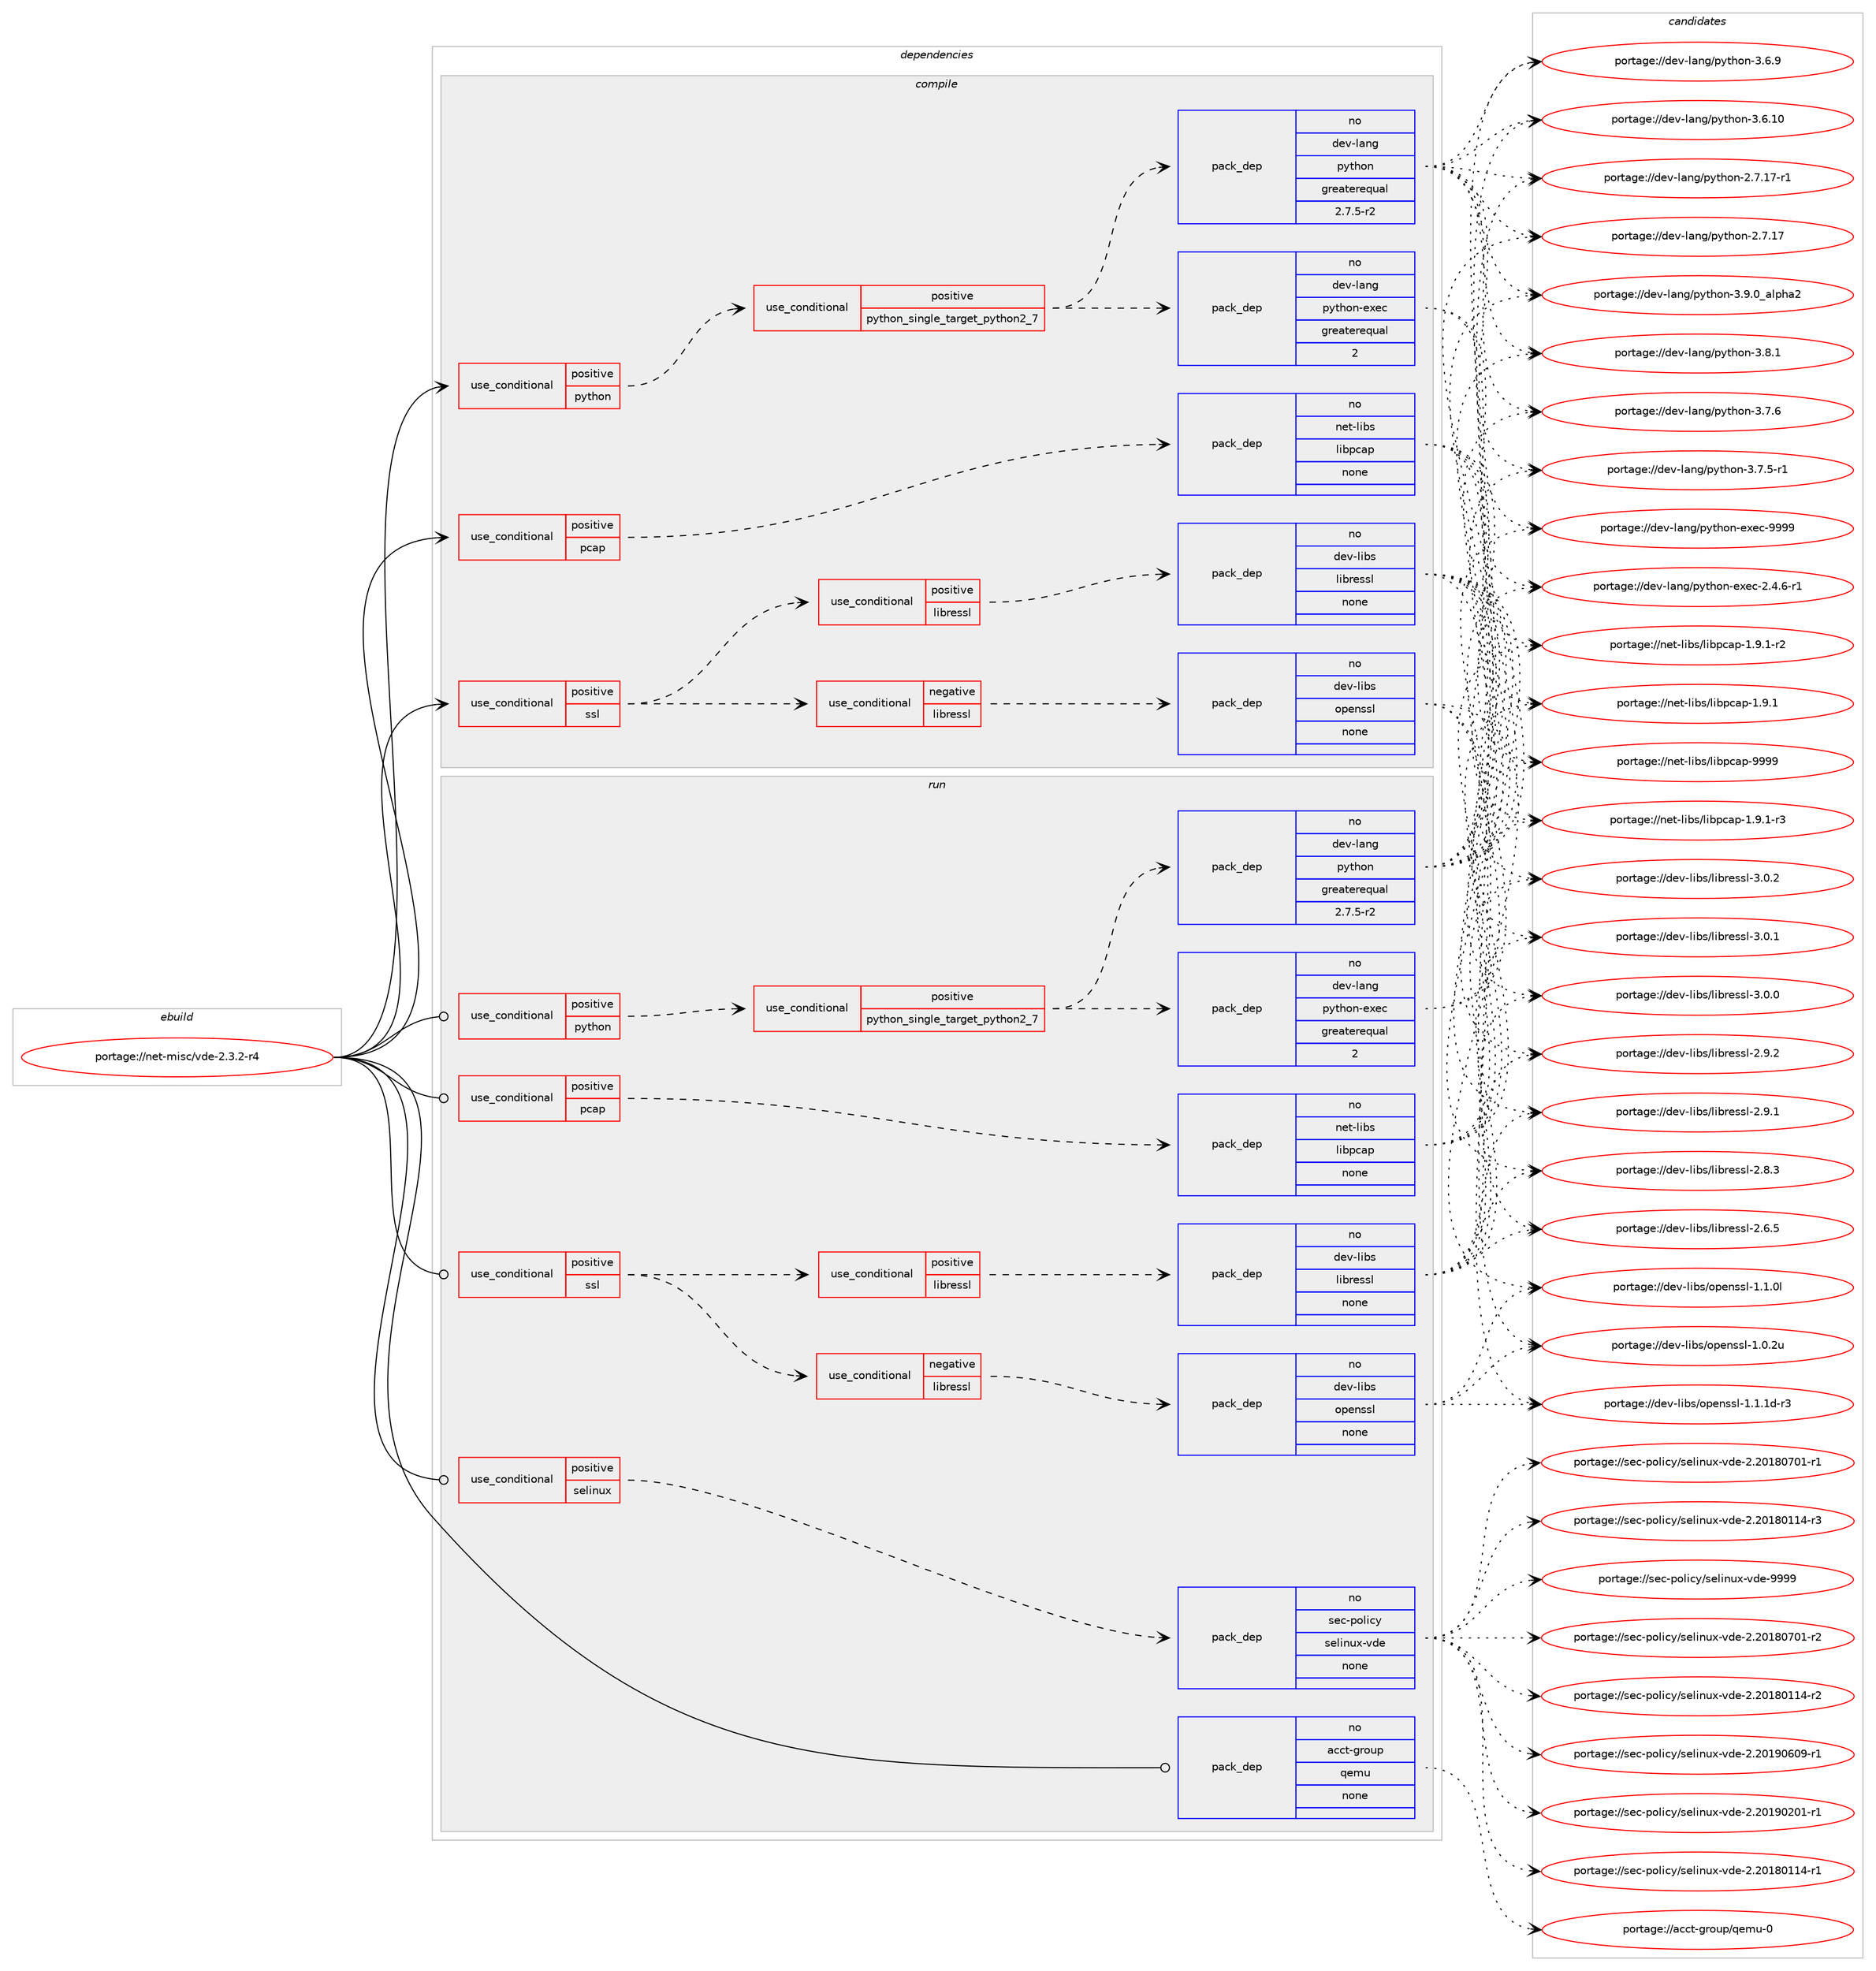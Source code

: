 digraph prolog {

# *************
# Graph options
# *************

newrank=true;
concentrate=true;
compound=true;
graph [rankdir=LR,fontname=Helvetica,fontsize=10,ranksep=1.5];#, ranksep=2.5, nodesep=0.2];
edge  [arrowhead=vee];
node  [fontname=Helvetica,fontsize=10];

# **********
# The ebuild
# **********

subgraph cluster_leftcol {
color=gray;
rank=same;
label=<<i>ebuild</i>>;
id [label="portage://net-misc/vde-2.3.2-r4", color=red, width=4, href="../net-misc/vde-2.3.2-r4.svg"];
}

# ****************
# The dependencies
# ****************

subgraph cluster_midcol {
color=gray;
label=<<i>dependencies</i>>;
subgraph cluster_compile {
fillcolor="#eeeeee";
style=filled;
label=<<i>compile</i>>;
subgraph cond23903 {
dependency117201 [label=<<TABLE BORDER="0" CELLBORDER="1" CELLSPACING="0" CELLPADDING="4"><TR><TD ROWSPAN="3" CELLPADDING="10">use_conditional</TD></TR><TR><TD>positive</TD></TR><TR><TD>pcap</TD></TR></TABLE>>, shape=none, color=red];
subgraph pack91326 {
dependency117202 [label=<<TABLE BORDER="0" CELLBORDER="1" CELLSPACING="0" CELLPADDING="4" WIDTH="220"><TR><TD ROWSPAN="6" CELLPADDING="30">pack_dep</TD></TR><TR><TD WIDTH="110">no</TD></TR><TR><TD>net-libs</TD></TR><TR><TD>libpcap</TD></TR><TR><TD>none</TD></TR><TR><TD></TD></TR></TABLE>>, shape=none, color=blue];
}
dependency117201:e -> dependency117202:w [weight=20,style="dashed",arrowhead="vee"];
}
id:e -> dependency117201:w [weight=20,style="solid",arrowhead="vee"];
subgraph cond23904 {
dependency117203 [label=<<TABLE BORDER="0" CELLBORDER="1" CELLSPACING="0" CELLPADDING="4"><TR><TD ROWSPAN="3" CELLPADDING="10">use_conditional</TD></TR><TR><TD>positive</TD></TR><TR><TD>python</TD></TR></TABLE>>, shape=none, color=red];
subgraph cond23905 {
dependency117204 [label=<<TABLE BORDER="0" CELLBORDER="1" CELLSPACING="0" CELLPADDING="4"><TR><TD ROWSPAN="3" CELLPADDING="10">use_conditional</TD></TR><TR><TD>positive</TD></TR><TR><TD>python_single_target_python2_7</TD></TR></TABLE>>, shape=none, color=red];
subgraph pack91327 {
dependency117205 [label=<<TABLE BORDER="0" CELLBORDER="1" CELLSPACING="0" CELLPADDING="4" WIDTH="220"><TR><TD ROWSPAN="6" CELLPADDING="30">pack_dep</TD></TR><TR><TD WIDTH="110">no</TD></TR><TR><TD>dev-lang</TD></TR><TR><TD>python</TD></TR><TR><TD>greaterequal</TD></TR><TR><TD>2.7.5-r2</TD></TR></TABLE>>, shape=none, color=blue];
}
dependency117204:e -> dependency117205:w [weight=20,style="dashed",arrowhead="vee"];
subgraph pack91328 {
dependency117206 [label=<<TABLE BORDER="0" CELLBORDER="1" CELLSPACING="0" CELLPADDING="4" WIDTH="220"><TR><TD ROWSPAN="6" CELLPADDING="30">pack_dep</TD></TR><TR><TD WIDTH="110">no</TD></TR><TR><TD>dev-lang</TD></TR><TR><TD>python-exec</TD></TR><TR><TD>greaterequal</TD></TR><TR><TD>2</TD></TR></TABLE>>, shape=none, color=blue];
}
dependency117204:e -> dependency117206:w [weight=20,style="dashed",arrowhead="vee"];
}
dependency117203:e -> dependency117204:w [weight=20,style="dashed",arrowhead="vee"];
}
id:e -> dependency117203:w [weight=20,style="solid",arrowhead="vee"];
subgraph cond23906 {
dependency117207 [label=<<TABLE BORDER="0" CELLBORDER="1" CELLSPACING="0" CELLPADDING="4"><TR><TD ROWSPAN="3" CELLPADDING="10">use_conditional</TD></TR><TR><TD>positive</TD></TR><TR><TD>ssl</TD></TR></TABLE>>, shape=none, color=red];
subgraph cond23907 {
dependency117208 [label=<<TABLE BORDER="0" CELLBORDER="1" CELLSPACING="0" CELLPADDING="4"><TR><TD ROWSPAN="3" CELLPADDING="10">use_conditional</TD></TR><TR><TD>negative</TD></TR><TR><TD>libressl</TD></TR></TABLE>>, shape=none, color=red];
subgraph pack91329 {
dependency117209 [label=<<TABLE BORDER="0" CELLBORDER="1" CELLSPACING="0" CELLPADDING="4" WIDTH="220"><TR><TD ROWSPAN="6" CELLPADDING="30">pack_dep</TD></TR><TR><TD WIDTH="110">no</TD></TR><TR><TD>dev-libs</TD></TR><TR><TD>openssl</TD></TR><TR><TD>none</TD></TR><TR><TD></TD></TR></TABLE>>, shape=none, color=blue];
}
dependency117208:e -> dependency117209:w [weight=20,style="dashed",arrowhead="vee"];
}
dependency117207:e -> dependency117208:w [weight=20,style="dashed",arrowhead="vee"];
subgraph cond23908 {
dependency117210 [label=<<TABLE BORDER="0" CELLBORDER="1" CELLSPACING="0" CELLPADDING="4"><TR><TD ROWSPAN="3" CELLPADDING="10">use_conditional</TD></TR><TR><TD>positive</TD></TR><TR><TD>libressl</TD></TR></TABLE>>, shape=none, color=red];
subgraph pack91330 {
dependency117211 [label=<<TABLE BORDER="0" CELLBORDER="1" CELLSPACING="0" CELLPADDING="4" WIDTH="220"><TR><TD ROWSPAN="6" CELLPADDING="30">pack_dep</TD></TR><TR><TD WIDTH="110">no</TD></TR><TR><TD>dev-libs</TD></TR><TR><TD>libressl</TD></TR><TR><TD>none</TD></TR><TR><TD></TD></TR></TABLE>>, shape=none, color=blue];
}
dependency117210:e -> dependency117211:w [weight=20,style="dashed",arrowhead="vee"];
}
dependency117207:e -> dependency117210:w [weight=20,style="dashed",arrowhead="vee"];
}
id:e -> dependency117207:w [weight=20,style="solid",arrowhead="vee"];
}
subgraph cluster_compileandrun {
fillcolor="#eeeeee";
style=filled;
label=<<i>compile and run</i>>;
}
subgraph cluster_run {
fillcolor="#eeeeee";
style=filled;
label=<<i>run</i>>;
subgraph cond23909 {
dependency117212 [label=<<TABLE BORDER="0" CELLBORDER="1" CELLSPACING="0" CELLPADDING="4"><TR><TD ROWSPAN="3" CELLPADDING="10">use_conditional</TD></TR><TR><TD>positive</TD></TR><TR><TD>pcap</TD></TR></TABLE>>, shape=none, color=red];
subgraph pack91331 {
dependency117213 [label=<<TABLE BORDER="0" CELLBORDER="1" CELLSPACING="0" CELLPADDING="4" WIDTH="220"><TR><TD ROWSPAN="6" CELLPADDING="30">pack_dep</TD></TR><TR><TD WIDTH="110">no</TD></TR><TR><TD>net-libs</TD></TR><TR><TD>libpcap</TD></TR><TR><TD>none</TD></TR><TR><TD></TD></TR></TABLE>>, shape=none, color=blue];
}
dependency117212:e -> dependency117213:w [weight=20,style="dashed",arrowhead="vee"];
}
id:e -> dependency117212:w [weight=20,style="solid",arrowhead="odot"];
subgraph cond23910 {
dependency117214 [label=<<TABLE BORDER="0" CELLBORDER="1" CELLSPACING="0" CELLPADDING="4"><TR><TD ROWSPAN="3" CELLPADDING="10">use_conditional</TD></TR><TR><TD>positive</TD></TR><TR><TD>python</TD></TR></TABLE>>, shape=none, color=red];
subgraph cond23911 {
dependency117215 [label=<<TABLE BORDER="0" CELLBORDER="1" CELLSPACING="0" CELLPADDING="4"><TR><TD ROWSPAN="3" CELLPADDING="10">use_conditional</TD></TR><TR><TD>positive</TD></TR><TR><TD>python_single_target_python2_7</TD></TR></TABLE>>, shape=none, color=red];
subgraph pack91332 {
dependency117216 [label=<<TABLE BORDER="0" CELLBORDER="1" CELLSPACING="0" CELLPADDING="4" WIDTH="220"><TR><TD ROWSPAN="6" CELLPADDING="30">pack_dep</TD></TR><TR><TD WIDTH="110">no</TD></TR><TR><TD>dev-lang</TD></TR><TR><TD>python</TD></TR><TR><TD>greaterequal</TD></TR><TR><TD>2.7.5-r2</TD></TR></TABLE>>, shape=none, color=blue];
}
dependency117215:e -> dependency117216:w [weight=20,style="dashed",arrowhead="vee"];
subgraph pack91333 {
dependency117217 [label=<<TABLE BORDER="0" CELLBORDER="1" CELLSPACING="0" CELLPADDING="4" WIDTH="220"><TR><TD ROWSPAN="6" CELLPADDING="30">pack_dep</TD></TR><TR><TD WIDTH="110">no</TD></TR><TR><TD>dev-lang</TD></TR><TR><TD>python-exec</TD></TR><TR><TD>greaterequal</TD></TR><TR><TD>2</TD></TR></TABLE>>, shape=none, color=blue];
}
dependency117215:e -> dependency117217:w [weight=20,style="dashed",arrowhead="vee"];
}
dependency117214:e -> dependency117215:w [weight=20,style="dashed",arrowhead="vee"];
}
id:e -> dependency117214:w [weight=20,style="solid",arrowhead="odot"];
subgraph cond23912 {
dependency117218 [label=<<TABLE BORDER="0" CELLBORDER="1" CELLSPACING="0" CELLPADDING="4"><TR><TD ROWSPAN="3" CELLPADDING="10">use_conditional</TD></TR><TR><TD>positive</TD></TR><TR><TD>selinux</TD></TR></TABLE>>, shape=none, color=red];
subgraph pack91334 {
dependency117219 [label=<<TABLE BORDER="0" CELLBORDER="1" CELLSPACING="0" CELLPADDING="4" WIDTH="220"><TR><TD ROWSPAN="6" CELLPADDING="30">pack_dep</TD></TR><TR><TD WIDTH="110">no</TD></TR><TR><TD>sec-policy</TD></TR><TR><TD>selinux-vde</TD></TR><TR><TD>none</TD></TR><TR><TD></TD></TR></TABLE>>, shape=none, color=blue];
}
dependency117218:e -> dependency117219:w [weight=20,style="dashed",arrowhead="vee"];
}
id:e -> dependency117218:w [weight=20,style="solid",arrowhead="odot"];
subgraph cond23913 {
dependency117220 [label=<<TABLE BORDER="0" CELLBORDER="1" CELLSPACING="0" CELLPADDING="4"><TR><TD ROWSPAN="3" CELLPADDING="10">use_conditional</TD></TR><TR><TD>positive</TD></TR><TR><TD>ssl</TD></TR></TABLE>>, shape=none, color=red];
subgraph cond23914 {
dependency117221 [label=<<TABLE BORDER="0" CELLBORDER="1" CELLSPACING="0" CELLPADDING="4"><TR><TD ROWSPAN="3" CELLPADDING="10">use_conditional</TD></TR><TR><TD>negative</TD></TR><TR><TD>libressl</TD></TR></TABLE>>, shape=none, color=red];
subgraph pack91335 {
dependency117222 [label=<<TABLE BORDER="0" CELLBORDER="1" CELLSPACING="0" CELLPADDING="4" WIDTH="220"><TR><TD ROWSPAN="6" CELLPADDING="30">pack_dep</TD></TR><TR><TD WIDTH="110">no</TD></TR><TR><TD>dev-libs</TD></TR><TR><TD>openssl</TD></TR><TR><TD>none</TD></TR><TR><TD></TD></TR></TABLE>>, shape=none, color=blue];
}
dependency117221:e -> dependency117222:w [weight=20,style="dashed",arrowhead="vee"];
}
dependency117220:e -> dependency117221:w [weight=20,style="dashed",arrowhead="vee"];
subgraph cond23915 {
dependency117223 [label=<<TABLE BORDER="0" CELLBORDER="1" CELLSPACING="0" CELLPADDING="4"><TR><TD ROWSPAN="3" CELLPADDING="10">use_conditional</TD></TR><TR><TD>positive</TD></TR><TR><TD>libressl</TD></TR></TABLE>>, shape=none, color=red];
subgraph pack91336 {
dependency117224 [label=<<TABLE BORDER="0" CELLBORDER="1" CELLSPACING="0" CELLPADDING="4" WIDTH="220"><TR><TD ROWSPAN="6" CELLPADDING="30">pack_dep</TD></TR><TR><TD WIDTH="110">no</TD></TR><TR><TD>dev-libs</TD></TR><TR><TD>libressl</TD></TR><TR><TD>none</TD></TR><TR><TD></TD></TR></TABLE>>, shape=none, color=blue];
}
dependency117223:e -> dependency117224:w [weight=20,style="dashed",arrowhead="vee"];
}
dependency117220:e -> dependency117223:w [weight=20,style="dashed",arrowhead="vee"];
}
id:e -> dependency117220:w [weight=20,style="solid",arrowhead="odot"];
subgraph pack91337 {
dependency117225 [label=<<TABLE BORDER="0" CELLBORDER="1" CELLSPACING="0" CELLPADDING="4" WIDTH="220"><TR><TD ROWSPAN="6" CELLPADDING="30">pack_dep</TD></TR><TR><TD WIDTH="110">no</TD></TR><TR><TD>acct-group</TD></TR><TR><TD>qemu</TD></TR><TR><TD>none</TD></TR><TR><TD></TD></TR></TABLE>>, shape=none, color=blue];
}
id:e -> dependency117225:w [weight=20,style="solid",arrowhead="odot"];
}
}

# **************
# The candidates
# **************

subgraph cluster_choices {
rank=same;
color=gray;
label=<<i>candidates</i>>;

subgraph choice91326 {
color=black;
nodesep=1;
choice1101011164510810598115471081059811299971124557575757 [label="portage://net-libs/libpcap-9999", color=red, width=4,href="../net-libs/libpcap-9999.svg"];
choice1101011164510810598115471081059811299971124549465746494511451 [label="portage://net-libs/libpcap-1.9.1-r3", color=red, width=4,href="../net-libs/libpcap-1.9.1-r3.svg"];
choice1101011164510810598115471081059811299971124549465746494511450 [label="portage://net-libs/libpcap-1.9.1-r2", color=red, width=4,href="../net-libs/libpcap-1.9.1-r2.svg"];
choice110101116451081059811547108105981129997112454946574649 [label="portage://net-libs/libpcap-1.9.1", color=red, width=4,href="../net-libs/libpcap-1.9.1.svg"];
dependency117202:e -> choice1101011164510810598115471081059811299971124557575757:w [style=dotted,weight="100"];
dependency117202:e -> choice1101011164510810598115471081059811299971124549465746494511451:w [style=dotted,weight="100"];
dependency117202:e -> choice1101011164510810598115471081059811299971124549465746494511450:w [style=dotted,weight="100"];
dependency117202:e -> choice110101116451081059811547108105981129997112454946574649:w [style=dotted,weight="100"];
}
subgraph choice91327 {
color=black;
nodesep=1;
choice10010111845108971101034711212111610411111045514657464895971081121049750 [label="portage://dev-lang/python-3.9.0_alpha2", color=red, width=4,href="../dev-lang/python-3.9.0_alpha2.svg"];
choice100101118451089711010347112121116104111110455146564649 [label="portage://dev-lang/python-3.8.1", color=red, width=4,href="../dev-lang/python-3.8.1.svg"];
choice100101118451089711010347112121116104111110455146554654 [label="portage://dev-lang/python-3.7.6", color=red, width=4,href="../dev-lang/python-3.7.6.svg"];
choice1001011184510897110103471121211161041111104551465546534511449 [label="portage://dev-lang/python-3.7.5-r1", color=red, width=4,href="../dev-lang/python-3.7.5-r1.svg"];
choice100101118451089711010347112121116104111110455146544657 [label="portage://dev-lang/python-3.6.9", color=red, width=4,href="../dev-lang/python-3.6.9.svg"];
choice10010111845108971101034711212111610411111045514654464948 [label="portage://dev-lang/python-3.6.10", color=red, width=4,href="../dev-lang/python-3.6.10.svg"];
choice100101118451089711010347112121116104111110455046554649554511449 [label="portage://dev-lang/python-2.7.17-r1", color=red, width=4,href="../dev-lang/python-2.7.17-r1.svg"];
choice10010111845108971101034711212111610411111045504655464955 [label="portage://dev-lang/python-2.7.17", color=red, width=4,href="../dev-lang/python-2.7.17.svg"];
dependency117205:e -> choice10010111845108971101034711212111610411111045514657464895971081121049750:w [style=dotted,weight="100"];
dependency117205:e -> choice100101118451089711010347112121116104111110455146564649:w [style=dotted,weight="100"];
dependency117205:e -> choice100101118451089711010347112121116104111110455146554654:w [style=dotted,weight="100"];
dependency117205:e -> choice1001011184510897110103471121211161041111104551465546534511449:w [style=dotted,weight="100"];
dependency117205:e -> choice100101118451089711010347112121116104111110455146544657:w [style=dotted,weight="100"];
dependency117205:e -> choice10010111845108971101034711212111610411111045514654464948:w [style=dotted,weight="100"];
dependency117205:e -> choice100101118451089711010347112121116104111110455046554649554511449:w [style=dotted,weight="100"];
dependency117205:e -> choice10010111845108971101034711212111610411111045504655464955:w [style=dotted,weight="100"];
}
subgraph choice91328 {
color=black;
nodesep=1;
choice10010111845108971101034711212111610411111045101120101994557575757 [label="portage://dev-lang/python-exec-9999", color=red, width=4,href="../dev-lang/python-exec-9999.svg"];
choice10010111845108971101034711212111610411111045101120101994550465246544511449 [label="portage://dev-lang/python-exec-2.4.6-r1", color=red, width=4,href="../dev-lang/python-exec-2.4.6-r1.svg"];
dependency117206:e -> choice10010111845108971101034711212111610411111045101120101994557575757:w [style=dotted,weight="100"];
dependency117206:e -> choice10010111845108971101034711212111610411111045101120101994550465246544511449:w [style=dotted,weight="100"];
}
subgraph choice91329 {
color=black;
nodesep=1;
choice1001011184510810598115471111121011101151151084549464946491004511451 [label="portage://dev-libs/openssl-1.1.1d-r3", color=red, width=4,href="../dev-libs/openssl-1.1.1d-r3.svg"];
choice100101118451081059811547111112101110115115108454946494648108 [label="portage://dev-libs/openssl-1.1.0l", color=red, width=4,href="../dev-libs/openssl-1.1.0l.svg"];
choice100101118451081059811547111112101110115115108454946484650117 [label="portage://dev-libs/openssl-1.0.2u", color=red, width=4,href="../dev-libs/openssl-1.0.2u.svg"];
dependency117209:e -> choice1001011184510810598115471111121011101151151084549464946491004511451:w [style=dotted,weight="100"];
dependency117209:e -> choice100101118451081059811547111112101110115115108454946494648108:w [style=dotted,weight="100"];
dependency117209:e -> choice100101118451081059811547111112101110115115108454946484650117:w [style=dotted,weight="100"];
}
subgraph choice91330 {
color=black;
nodesep=1;
choice10010111845108105981154710810598114101115115108455146484650 [label="portage://dev-libs/libressl-3.0.2", color=red, width=4,href="../dev-libs/libressl-3.0.2.svg"];
choice10010111845108105981154710810598114101115115108455146484649 [label="portage://dev-libs/libressl-3.0.1", color=red, width=4,href="../dev-libs/libressl-3.0.1.svg"];
choice10010111845108105981154710810598114101115115108455146484648 [label="portage://dev-libs/libressl-3.0.0", color=red, width=4,href="../dev-libs/libressl-3.0.0.svg"];
choice10010111845108105981154710810598114101115115108455046574650 [label="portage://dev-libs/libressl-2.9.2", color=red, width=4,href="../dev-libs/libressl-2.9.2.svg"];
choice10010111845108105981154710810598114101115115108455046574649 [label="portage://dev-libs/libressl-2.9.1", color=red, width=4,href="../dev-libs/libressl-2.9.1.svg"];
choice10010111845108105981154710810598114101115115108455046564651 [label="portage://dev-libs/libressl-2.8.3", color=red, width=4,href="../dev-libs/libressl-2.8.3.svg"];
choice10010111845108105981154710810598114101115115108455046544653 [label="portage://dev-libs/libressl-2.6.5", color=red, width=4,href="../dev-libs/libressl-2.6.5.svg"];
dependency117211:e -> choice10010111845108105981154710810598114101115115108455146484650:w [style=dotted,weight="100"];
dependency117211:e -> choice10010111845108105981154710810598114101115115108455146484649:w [style=dotted,weight="100"];
dependency117211:e -> choice10010111845108105981154710810598114101115115108455146484648:w [style=dotted,weight="100"];
dependency117211:e -> choice10010111845108105981154710810598114101115115108455046574650:w [style=dotted,weight="100"];
dependency117211:e -> choice10010111845108105981154710810598114101115115108455046574649:w [style=dotted,weight="100"];
dependency117211:e -> choice10010111845108105981154710810598114101115115108455046564651:w [style=dotted,weight="100"];
dependency117211:e -> choice10010111845108105981154710810598114101115115108455046544653:w [style=dotted,weight="100"];
}
subgraph choice91331 {
color=black;
nodesep=1;
choice1101011164510810598115471081059811299971124557575757 [label="portage://net-libs/libpcap-9999", color=red, width=4,href="../net-libs/libpcap-9999.svg"];
choice1101011164510810598115471081059811299971124549465746494511451 [label="portage://net-libs/libpcap-1.9.1-r3", color=red, width=4,href="../net-libs/libpcap-1.9.1-r3.svg"];
choice1101011164510810598115471081059811299971124549465746494511450 [label="portage://net-libs/libpcap-1.9.1-r2", color=red, width=4,href="../net-libs/libpcap-1.9.1-r2.svg"];
choice110101116451081059811547108105981129997112454946574649 [label="portage://net-libs/libpcap-1.9.1", color=red, width=4,href="../net-libs/libpcap-1.9.1.svg"];
dependency117213:e -> choice1101011164510810598115471081059811299971124557575757:w [style=dotted,weight="100"];
dependency117213:e -> choice1101011164510810598115471081059811299971124549465746494511451:w [style=dotted,weight="100"];
dependency117213:e -> choice1101011164510810598115471081059811299971124549465746494511450:w [style=dotted,weight="100"];
dependency117213:e -> choice110101116451081059811547108105981129997112454946574649:w [style=dotted,weight="100"];
}
subgraph choice91332 {
color=black;
nodesep=1;
choice10010111845108971101034711212111610411111045514657464895971081121049750 [label="portage://dev-lang/python-3.9.0_alpha2", color=red, width=4,href="../dev-lang/python-3.9.0_alpha2.svg"];
choice100101118451089711010347112121116104111110455146564649 [label="portage://dev-lang/python-3.8.1", color=red, width=4,href="../dev-lang/python-3.8.1.svg"];
choice100101118451089711010347112121116104111110455146554654 [label="portage://dev-lang/python-3.7.6", color=red, width=4,href="../dev-lang/python-3.7.6.svg"];
choice1001011184510897110103471121211161041111104551465546534511449 [label="portage://dev-lang/python-3.7.5-r1", color=red, width=4,href="../dev-lang/python-3.7.5-r1.svg"];
choice100101118451089711010347112121116104111110455146544657 [label="portage://dev-lang/python-3.6.9", color=red, width=4,href="../dev-lang/python-3.6.9.svg"];
choice10010111845108971101034711212111610411111045514654464948 [label="portage://dev-lang/python-3.6.10", color=red, width=4,href="../dev-lang/python-3.6.10.svg"];
choice100101118451089711010347112121116104111110455046554649554511449 [label="portage://dev-lang/python-2.7.17-r1", color=red, width=4,href="../dev-lang/python-2.7.17-r1.svg"];
choice10010111845108971101034711212111610411111045504655464955 [label="portage://dev-lang/python-2.7.17", color=red, width=4,href="../dev-lang/python-2.7.17.svg"];
dependency117216:e -> choice10010111845108971101034711212111610411111045514657464895971081121049750:w [style=dotted,weight="100"];
dependency117216:e -> choice100101118451089711010347112121116104111110455146564649:w [style=dotted,weight="100"];
dependency117216:e -> choice100101118451089711010347112121116104111110455146554654:w [style=dotted,weight="100"];
dependency117216:e -> choice1001011184510897110103471121211161041111104551465546534511449:w [style=dotted,weight="100"];
dependency117216:e -> choice100101118451089711010347112121116104111110455146544657:w [style=dotted,weight="100"];
dependency117216:e -> choice10010111845108971101034711212111610411111045514654464948:w [style=dotted,weight="100"];
dependency117216:e -> choice100101118451089711010347112121116104111110455046554649554511449:w [style=dotted,weight="100"];
dependency117216:e -> choice10010111845108971101034711212111610411111045504655464955:w [style=dotted,weight="100"];
}
subgraph choice91333 {
color=black;
nodesep=1;
choice10010111845108971101034711212111610411111045101120101994557575757 [label="portage://dev-lang/python-exec-9999", color=red, width=4,href="../dev-lang/python-exec-9999.svg"];
choice10010111845108971101034711212111610411111045101120101994550465246544511449 [label="portage://dev-lang/python-exec-2.4.6-r1", color=red, width=4,href="../dev-lang/python-exec-2.4.6-r1.svg"];
dependency117217:e -> choice10010111845108971101034711212111610411111045101120101994557575757:w [style=dotted,weight="100"];
dependency117217:e -> choice10010111845108971101034711212111610411111045101120101994550465246544511449:w [style=dotted,weight="100"];
}
subgraph choice91334 {
color=black;
nodesep=1;
choice11510199451121111081059912147115101108105110117120451181001014557575757 [label="portage://sec-policy/selinux-vde-9999", color=red, width=4,href="../sec-policy/selinux-vde-9999.svg"];
choice115101994511211110810599121471151011081051101171204511810010145504650484957485448574511449 [label="portage://sec-policy/selinux-vde-2.20190609-r1", color=red, width=4,href="../sec-policy/selinux-vde-2.20190609-r1.svg"];
choice115101994511211110810599121471151011081051101171204511810010145504650484957485048494511449 [label="portage://sec-policy/selinux-vde-2.20190201-r1", color=red, width=4,href="../sec-policy/selinux-vde-2.20190201-r1.svg"];
choice115101994511211110810599121471151011081051101171204511810010145504650484956485548494511450 [label="portage://sec-policy/selinux-vde-2.20180701-r2", color=red, width=4,href="../sec-policy/selinux-vde-2.20180701-r2.svg"];
choice115101994511211110810599121471151011081051101171204511810010145504650484956485548494511449 [label="portage://sec-policy/selinux-vde-2.20180701-r1", color=red, width=4,href="../sec-policy/selinux-vde-2.20180701-r1.svg"];
choice115101994511211110810599121471151011081051101171204511810010145504650484956484949524511451 [label="portage://sec-policy/selinux-vde-2.20180114-r3", color=red, width=4,href="../sec-policy/selinux-vde-2.20180114-r3.svg"];
choice115101994511211110810599121471151011081051101171204511810010145504650484956484949524511450 [label="portage://sec-policy/selinux-vde-2.20180114-r2", color=red, width=4,href="../sec-policy/selinux-vde-2.20180114-r2.svg"];
choice115101994511211110810599121471151011081051101171204511810010145504650484956484949524511449 [label="portage://sec-policy/selinux-vde-2.20180114-r1", color=red, width=4,href="../sec-policy/selinux-vde-2.20180114-r1.svg"];
dependency117219:e -> choice11510199451121111081059912147115101108105110117120451181001014557575757:w [style=dotted,weight="100"];
dependency117219:e -> choice115101994511211110810599121471151011081051101171204511810010145504650484957485448574511449:w [style=dotted,weight="100"];
dependency117219:e -> choice115101994511211110810599121471151011081051101171204511810010145504650484957485048494511449:w [style=dotted,weight="100"];
dependency117219:e -> choice115101994511211110810599121471151011081051101171204511810010145504650484956485548494511450:w [style=dotted,weight="100"];
dependency117219:e -> choice115101994511211110810599121471151011081051101171204511810010145504650484956485548494511449:w [style=dotted,weight="100"];
dependency117219:e -> choice115101994511211110810599121471151011081051101171204511810010145504650484956484949524511451:w [style=dotted,weight="100"];
dependency117219:e -> choice115101994511211110810599121471151011081051101171204511810010145504650484956484949524511450:w [style=dotted,weight="100"];
dependency117219:e -> choice115101994511211110810599121471151011081051101171204511810010145504650484956484949524511449:w [style=dotted,weight="100"];
}
subgraph choice91335 {
color=black;
nodesep=1;
choice1001011184510810598115471111121011101151151084549464946491004511451 [label="portage://dev-libs/openssl-1.1.1d-r3", color=red, width=4,href="../dev-libs/openssl-1.1.1d-r3.svg"];
choice100101118451081059811547111112101110115115108454946494648108 [label="portage://dev-libs/openssl-1.1.0l", color=red, width=4,href="../dev-libs/openssl-1.1.0l.svg"];
choice100101118451081059811547111112101110115115108454946484650117 [label="portage://dev-libs/openssl-1.0.2u", color=red, width=4,href="../dev-libs/openssl-1.0.2u.svg"];
dependency117222:e -> choice1001011184510810598115471111121011101151151084549464946491004511451:w [style=dotted,weight="100"];
dependency117222:e -> choice100101118451081059811547111112101110115115108454946494648108:w [style=dotted,weight="100"];
dependency117222:e -> choice100101118451081059811547111112101110115115108454946484650117:w [style=dotted,weight="100"];
}
subgraph choice91336 {
color=black;
nodesep=1;
choice10010111845108105981154710810598114101115115108455146484650 [label="portage://dev-libs/libressl-3.0.2", color=red, width=4,href="../dev-libs/libressl-3.0.2.svg"];
choice10010111845108105981154710810598114101115115108455146484649 [label="portage://dev-libs/libressl-3.0.1", color=red, width=4,href="../dev-libs/libressl-3.0.1.svg"];
choice10010111845108105981154710810598114101115115108455146484648 [label="portage://dev-libs/libressl-3.0.0", color=red, width=4,href="../dev-libs/libressl-3.0.0.svg"];
choice10010111845108105981154710810598114101115115108455046574650 [label="portage://dev-libs/libressl-2.9.2", color=red, width=4,href="../dev-libs/libressl-2.9.2.svg"];
choice10010111845108105981154710810598114101115115108455046574649 [label="portage://dev-libs/libressl-2.9.1", color=red, width=4,href="../dev-libs/libressl-2.9.1.svg"];
choice10010111845108105981154710810598114101115115108455046564651 [label="portage://dev-libs/libressl-2.8.3", color=red, width=4,href="../dev-libs/libressl-2.8.3.svg"];
choice10010111845108105981154710810598114101115115108455046544653 [label="portage://dev-libs/libressl-2.6.5", color=red, width=4,href="../dev-libs/libressl-2.6.5.svg"];
dependency117224:e -> choice10010111845108105981154710810598114101115115108455146484650:w [style=dotted,weight="100"];
dependency117224:e -> choice10010111845108105981154710810598114101115115108455146484649:w [style=dotted,weight="100"];
dependency117224:e -> choice10010111845108105981154710810598114101115115108455146484648:w [style=dotted,weight="100"];
dependency117224:e -> choice10010111845108105981154710810598114101115115108455046574650:w [style=dotted,weight="100"];
dependency117224:e -> choice10010111845108105981154710810598114101115115108455046574649:w [style=dotted,weight="100"];
dependency117224:e -> choice10010111845108105981154710810598114101115115108455046564651:w [style=dotted,weight="100"];
dependency117224:e -> choice10010111845108105981154710810598114101115115108455046544653:w [style=dotted,weight="100"];
}
subgraph choice91337 {
color=black;
nodesep=1;
choice97999911645103114111117112471131011091174548 [label="portage://acct-group/qemu-0", color=red, width=4,href="../acct-group/qemu-0.svg"];
dependency117225:e -> choice97999911645103114111117112471131011091174548:w [style=dotted,weight="100"];
}
}

}
